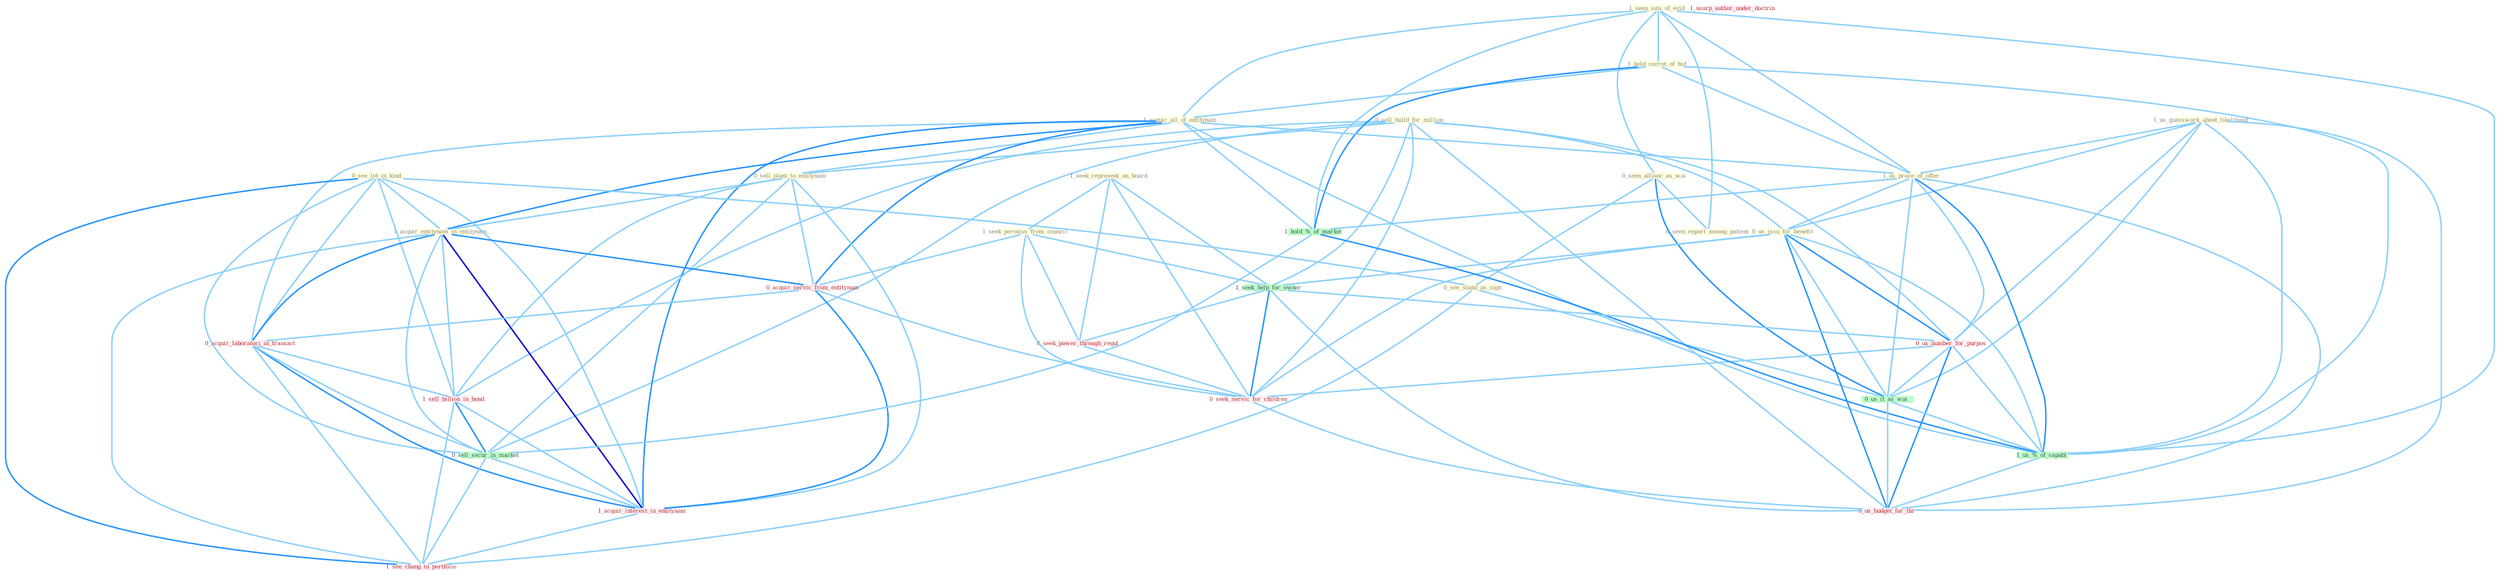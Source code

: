 Graph G{ 
    node
    [shape=polygon,style=filled,width=.5,height=.06,color="#BDFCC9",fixedsize=true,fontsize=4,
    fontcolor="#2f4f4f"];
    {node
    [color="#ffffe0", fontcolor="#8b7d6b"] "1_seen_iota_of_evid " "0_seen_allianc_as_wai " "0_sell_build_for_million " "1_hold_carrot_of_bid " "1_acquir_all_of_entitynam " "1_us_guesswork_about_likelihood " "0_seen_report_among_patient " "0_sell_plant_to_entitynam " "1_seek_represent_on_board " "0_see_lot_in_kind " "1_acquir_entitynam_in_entitynam " "1_seek_permiss_from_council " "0_see_stand_as_sign " "1_us_proce_of_offer " "0_us_issu_for_benefit "}
{node [color="#fff0f5", fontcolor="#b22222"] "0_acquir_servic_from_entitynam " "0_seek_power_through_regul " "0_us_number_for_purpos " "0_acquir_laboratori_in_transact " "1_sell_billion_in_bond " "1_usurp_author_under_doctrin " "1_acquir_interest_in_entitynam " "0_seek_servic_for_children " "1_see_chang_in_portfolio " "0_us_budget_for_thi "}
edge [color="#B0E2FF"];

	"1_seen_iota_of_evid " -- "0_seen_allianc_as_wai " [w="1", color="#87cefa" ];
	"1_seen_iota_of_evid " -- "1_hold_carrot_of_bid " [w="1", color="#87cefa" ];
	"1_seen_iota_of_evid " -- "1_acquir_all_of_entitynam " [w="1", color="#87cefa" ];
	"1_seen_iota_of_evid " -- "0_seen_report_among_patient " [w="1", color="#87cefa" ];
	"1_seen_iota_of_evid " -- "1_us_proce_of_offer " [w="1", color="#87cefa" ];
	"1_seen_iota_of_evid " -- "1_hold_%_of_market " [w="1", color="#87cefa" ];
	"1_seen_iota_of_evid " -- "1_us_%_of_capabl " [w="1", color="#87cefa" ];
	"0_seen_allianc_as_wai " -- "0_seen_report_among_patient " [w="1", color="#87cefa" ];
	"0_seen_allianc_as_wai " -- "0_see_stand_as_sign " [w="1", color="#87cefa" ];
	"0_seen_allianc_as_wai " -- "0_us_it_as_wai " [w="2", color="#1e90ff" , len=0.8];
	"0_sell_build_for_million " -- "0_sell_plant_to_entitynam " [w="1", color="#87cefa" ];
	"0_sell_build_for_million " -- "0_us_issu_for_benefit " [w="1", color="#87cefa" ];
	"0_sell_build_for_million " -- "1_seek_help_for_owner " [w="1", color="#87cefa" ];
	"0_sell_build_for_million " -- "0_us_number_for_purpos " [w="1", color="#87cefa" ];
	"0_sell_build_for_million " -- "1_sell_billion_in_bond " [w="1", color="#87cefa" ];
	"0_sell_build_for_million " -- "0_sell_secur_in_market " [w="1", color="#87cefa" ];
	"0_sell_build_for_million " -- "0_seek_servic_for_children " [w="1", color="#87cefa" ];
	"0_sell_build_for_million " -- "0_us_budget_for_thi " [w="1", color="#87cefa" ];
	"1_hold_carrot_of_bid " -- "1_acquir_all_of_entitynam " [w="1", color="#87cefa" ];
	"1_hold_carrot_of_bid " -- "1_us_proce_of_offer " [w="1", color="#87cefa" ];
	"1_hold_carrot_of_bid " -- "1_hold_%_of_market " [w="2", color="#1e90ff" , len=0.8];
	"1_hold_carrot_of_bid " -- "1_us_%_of_capabl " [w="1", color="#87cefa" ];
	"1_acquir_all_of_entitynam " -- "0_sell_plant_to_entitynam " [w="1", color="#87cefa" ];
	"1_acquir_all_of_entitynam " -- "1_acquir_entitynam_in_entitynam " [w="2", color="#1e90ff" , len=0.8];
	"1_acquir_all_of_entitynam " -- "1_us_proce_of_offer " [w="1", color="#87cefa" ];
	"1_acquir_all_of_entitynam " -- "0_acquir_servic_from_entitynam " [w="2", color="#1e90ff" , len=0.8];
	"1_acquir_all_of_entitynam " -- "1_hold_%_of_market " [w="1", color="#87cefa" ];
	"1_acquir_all_of_entitynam " -- "0_acquir_laboratori_in_transact " [w="1", color="#87cefa" ];
	"1_acquir_all_of_entitynam " -- "1_us_%_of_capabl " [w="1", color="#87cefa" ];
	"1_acquir_all_of_entitynam " -- "1_acquir_interest_in_entitynam " [w="2", color="#1e90ff" , len=0.8];
	"1_us_guesswork_about_likelihood " -- "1_us_proce_of_offer " [w="1", color="#87cefa" ];
	"1_us_guesswork_about_likelihood " -- "0_us_issu_for_benefit " [w="1", color="#87cefa" ];
	"1_us_guesswork_about_likelihood " -- "0_us_number_for_purpos " [w="1", color="#87cefa" ];
	"1_us_guesswork_about_likelihood " -- "0_us_it_as_wai " [w="1", color="#87cefa" ];
	"1_us_guesswork_about_likelihood " -- "1_us_%_of_capabl " [w="1", color="#87cefa" ];
	"1_us_guesswork_about_likelihood " -- "0_us_budget_for_thi " [w="1", color="#87cefa" ];
	"0_sell_plant_to_entitynam " -- "1_acquir_entitynam_in_entitynam " [w="1", color="#87cefa" ];
	"0_sell_plant_to_entitynam " -- "0_acquir_servic_from_entitynam " [w="1", color="#87cefa" ];
	"0_sell_plant_to_entitynam " -- "1_sell_billion_in_bond " [w="1", color="#87cefa" ];
	"0_sell_plant_to_entitynam " -- "0_sell_secur_in_market " [w="1", color="#87cefa" ];
	"0_sell_plant_to_entitynam " -- "1_acquir_interest_in_entitynam " [w="1", color="#87cefa" ];
	"1_seek_represent_on_board " -- "1_seek_permiss_from_council " [w="1", color="#87cefa" ];
	"1_seek_represent_on_board " -- "1_seek_help_for_owner " [w="1", color="#87cefa" ];
	"1_seek_represent_on_board " -- "0_seek_power_through_regul " [w="1", color="#87cefa" ];
	"1_seek_represent_on_board " -- "0_seek_servic_for_children " [w="1", color="#87cefa" ];
	"0_see_lot_in_kind " -- "1_acquir_entitynam_in_entitynam " [w="1", color="#87cefa" ];
	"0_see_lot_in_kind " -- "0_see_stand_as_sign " [w="1", color="#87cefa" ];
	"0_see_lot_in_kind " -- "0_acquir_laboratori_in_transact " [w="1", color="#87cefa" ];
	"0_see_lot_in_kind " -- "1_sell_billion_in_bond " [w="1", color="#87cefa" ];
	"0_see_lot_in_kind " -- "0_sell_secur_in_market " [w="1", color="#87cefa" ];
	"0_see_lot_in_kind " -- "1_acquir_interest_in_entitynam " [w="1", color="#87cefa" ];
	"0_see_lot_in_kind " -- "1_see_chang_in_portfolio " [w="2", color="#1e90ff" , len=0.8];
	"1_acquir_entitynam_in_entitynam " -- "0_acquir_servic_from_entitynam " [w="2", color="#1e90ff" , len=0.8];
	"1_acquir_entitynam_in_entitynam " -- "0_acquir_laboratori_in_transact " [w="2", color="#1e90ff" , len=0.8];
	"1_acquir_entitynam_in_entitynam " -- "1_sell_billion_in_bond " [w="1", color="#87cefa" ];
	"1_acquir_entitynam_in_entitynam " -- "0_sell_secur_in_market " [w="1", color="#87cefa" ];
	"1_acquir_entitynam_in_entitynam " -- "1_acquir_interest_in_entitynam " [w="3", color="#0000cd" , len=0.6];
	"1_acquir_entitynam_in_entitynam " -- "1_see_chang_in_portfolio " [w="1", color="#87cefa" ];
	"1_seek_permiss_from_council " -- "1_seek_help_for_owner " [w="1", color="#87cefa" ];
	"1_seek_permiss_from_council " -- "0_acquir_servic_from_entitynam " [w="1", color="#87cefa" ];
	"1_seek_permiss_from_council " -- "0_seek_power_through_regul " [w="1", color="#87cefa" ];
	"1_seek_permiss_from_council " -- "0_seek_servic_for_children " [w="1", color="#87cefa" ];
	"0_see_stand_as_sign " -- "0_us_it_as_wai " [w="1", color="#87cefa" ];
	"0_see_stand_as_sign " -- "1_see_chang_in_portfolio " [w="1", color="#87cefa" ];
	"1_us_proce_of_offer " -- "0_us_issu_for_benefit " [w="1", color="#87cefa" ];
	"1_us_proce_of_offer " -- "1_hold_%_of_market " [w="1", color="#87cefa" ];
	"1_us_proce_of_offer " -- "0_us_number_for_purpos " [w="1", color="#87cefa" ];
	"1_us_proce_of_offer " -- "0_us_it_as_wai " [w="1", color="#87cefa" ];
	"1_us_proce_of_offer " -- "1_us_%_of_capabl " [w="2", color="#1e90ff" , len=0.8];
	"1_us_proce_of_offer " -- "0_us_budget_for_thi " [w="1", color="#87cefa" ];
	"0_us_issu_for_benefit " -- "1_seek_help_for_owner " [w="1", color="#87cefa" ];
	"0_us_issu_for_benefit " -- "0_us_number_for_purpos " [w="2", color="#1e90ff" , len=0.8];
	"0_us_issu_for_benefit " -- "0_us_it_as_wai " [w="1", color="#87cefa" ];
	"0_us_issu_for_benefit " -- "1_us_%_of_capabl " [w="1", color="#87cefa" ];
	"0_us_issu_for_benefit " -- "0_seek_servic_for_children " [w="1", color="#87cefa" ];
	"0_us_issu_for_benefit " -- "0_us_budget_for_thi " [w="2", color="#1e90ff" , len=0.8];
	"1_seek_help_for_owner " -- "0_seek_power_through_regul " [w="1", color="#87cefa" ];
	"1_seek_help_for_owner " -- "0_us_number_for_purpos " [w="1", color="#87cefa" ];
	"1_seek_help_for_owner " -- "0_seek_servic_for_children " [w="2", color="#1e90ff" , len=0.8];
	"1_seek_help_for_owner " -- "0_us_budget_for_thi " [w="1", color="#87cefa" ];
	"0_acquir_servic_from_entitynam " -- "0_acquir_laboratori_in_transact " [w="1", color="#87cefa" ];
	"0_acquir_servic_from_entitynam " -- "1_acquir_interest_in_entitynam " [w="2", color="#1e90ff" , len=0.8];
	"0_acquir_servic_from_entitynam " -- "0_seek_servic_for_children " [w="1", color="#87cefa" ];
	"1_hold_%_of_market " -- "1_us_%_of_capabl " [w="2", color="#1e90ff" , len=0.8];
	"1_hold_%_of_market " -- "0_sell_secur_in_market " [w="1", color="#87cefa" ];
	"0_seek_power_through_regul " -- "0_seek_servic_for_children " [w="1", color="#87cefa" ];
	"0_us_number_for_purpos " -- "0_us_it_as_wai " [w="1", color="#87cefa" ];
	"0_us_number_for_purpos " -- "1_us_%_of_capabl " [w="1", color="#87cefa" ];
	"0_us_number_for_purpos " -- "0_seek_servic_for_children " [w="1", color="#87cefa" ];
	"0_us_number_for_purpos " -- "0_us_budget_for_thi " [w="2", color="#1e90ff" , len=0.8];
	"0_acquir_laboratori_in_transact " -- "1_sell_billion_in_bond " [w="1", color="#87cefa" ];
	"0_acquir_laboratori_in_transact " -- "0_sell_secur_in_market " [w="1", color="#87cefa" ];
	"0_acquir_laboratori_in_transact " -- "1_acquir_interest_in_entitynam " [w="2", color="#1e90ff" , len=0.8];
	"0_acquir_laboratori_in_transact " -- "1_see_chang_in_portfolio " [w="1", color="#87cefa" ];
	"1_sell_billion_in_bond " -- "0_sell_secur_in_market " [w="2", color="#1e90ff" , len=0.8];
	"1_sell_billion_in_bond " -- "1_acquir_interest_in_entitynam " [w="1", color="#87cefa" ];
	"1_sell_billion_in_bond " -- "1_see_chang_in_portfolio " [w="1", color="#87cefa" ];
	"0_us_it_as_wai " -- "1_us_%_of_capabl " [w="1", color="#87cefa" ];
	"0_us_it_as_wai " -- "0_us_budget_for_thi " [w="1", color="#87cefa" ];
	"1_us_%_of_capabl " -- "0_us_budget_for_thi " [w="1", color="#87cefa" ];
	"0_sell_secur_in_market " -- "1_acquir_interest_in_entitynam " [w="1", color="#87cefa" ];
	"0_sell_secur_in_market " -- "1_see_chang_in_portfolio " [w="1", color="#87cefa" ];
	"1_acquir_interest_in_entitynam " -- "1_see_chang_in_portfolio " [w="1", color="#87cefa" ];
	"0_seek_servic_for_children " -- "0_us_budget_for_thi " [w="1", color="#87cefa" ];
}